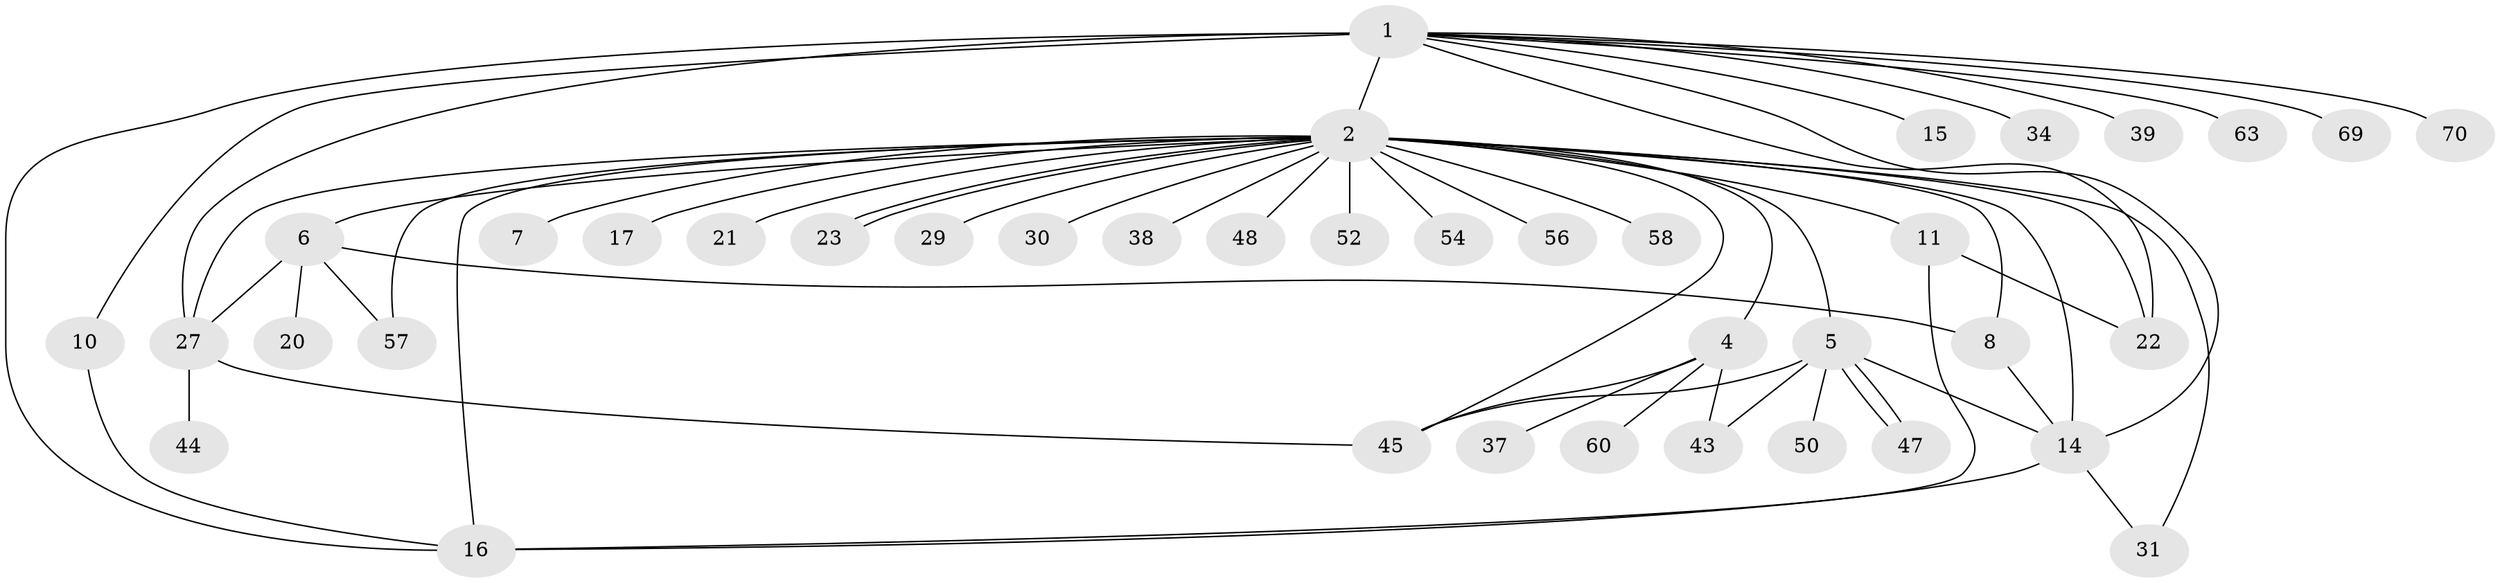 // original degree distribution, {11: 0.0125, 23: 0.0125, 9: 0.0125, 5: 0.0375, 7: 0.0125, 6: 0.025, 4: 0.1, 3: 0.1125, 18: 0.0125, 2: 0.2125, 1: 0.45}
// Generated by graph-tools (version 1.1) at 2025/18/03/04/25 18:18:16]
// undirected, 40 vertices, 59 edges
graph export_dot {
graph [start="1"]
  node [color=gray90,style=filled];
  1 [super="+3"];
  2 [super="+9+19+51+12+71+79+59+25+13"];
  4;
  5;
  6;
  7 [super="+74+26"];
  8 [super="+36"];
  10;
  11 [super="+67+72+46+33"];
  14 [super="+62+24"];
  15;
  16 [super="+18+80"];
  17;
  20;
  21;
  22;
  23;
  27 [super="+32+35"];
  29;
  30;
  31 [super="+42"];
  34;
  37;
  38 [super="+76"];
  39;
  43;
  44 [super="+55"];
  45 [super="+64+65"];
  47;
  48;
  50;
  52;
  54;
  56;
  57;
  58;
  60;
  63;
  69;
  70;
  1 -- 2 [weight=4];
  1 -- 15;
  1 -- 16;
  1 -- 22;
  1 -- 63;
  1 -- 69;
  1 -- 14;
  1 -- 27 [weight=2];
  1 -- 34;
  1 -- 70;
  1 -- 39;
  1 -- 10;
  2 -- 4;
  2 -- 5;
  2 -- 6 [weight=2];
  2 -- 7 [weight=3];
  2 -- 17 [weight=2];
  2 -- 23;
  2 -- 23;
  2 -- 29;
  2 -- 11 [weight=2];
  2 -- 14;
  2 -- 31;
  2 -- 38;
  2 -- 45 [weight=2];
  2 -- 48;
  2 -- 52;
  2 -- 54;
  2 -- 56;
  2 -- 57;
  2 -- 58;
  2 -- 8;
  2 -- 16;
  2 -- 21;
  2 -- 22;
  2 -- 30;
  2 -- 27;
  4 -- 37;
  4 -- 43;
  4 -- 60;
  4 -- 45;
  5 -- 43;
  5 -- 45;
  5 -- 47;
  5 -- 47;
  5 -- 50;
  5 -- 14;
  6 -- 8;
  6 -- 20;
  6 -- 57;
  6 -- 27;
  8 -- 14;
  10 -- 16;
  11 -- 16;
  11 -- 22;
  14 -- 16;
  14 -- 31;
  27 -- 44;
  27 -- 45;
}
